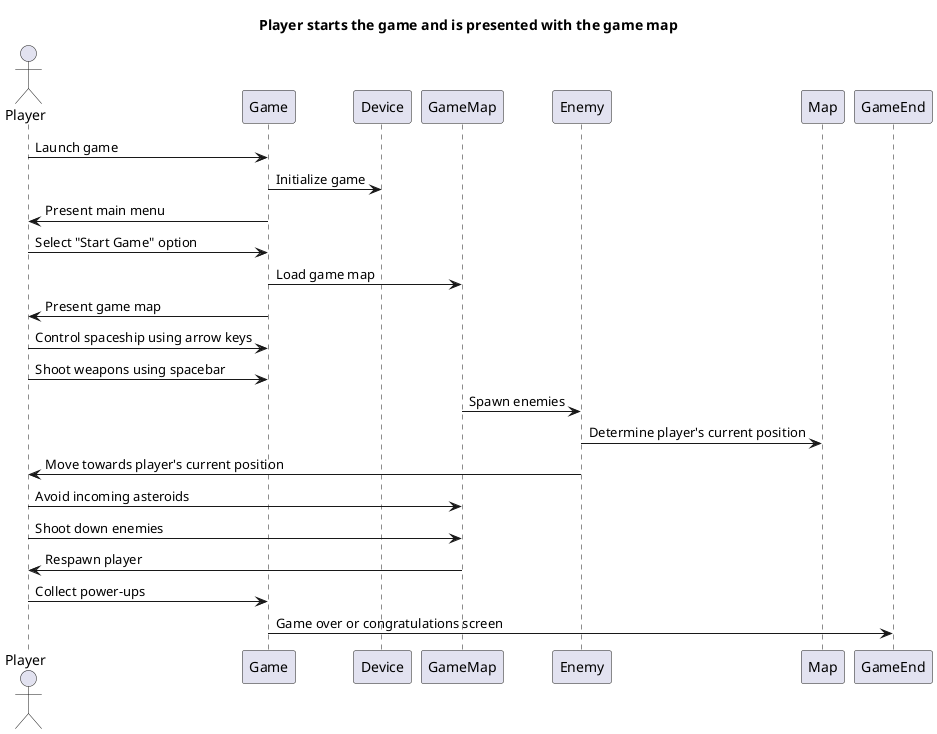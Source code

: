 @startuml
title Player starts the game and is presented with the game map

actor Player
participant Game
participant Device

Player -> Game : Launch game
Game -> Device : Initialize game
Game -> Player : Present main menu
Player -> Game : Select "Start Game" option
Game -> GameMap : Load game map
Game -> Player : Present game map
Player -> Game : Control spaceship using arrow keys
Player -> Game : Shoot weapons using spacebar
GameMap -> Enemy : Spawn enemies
Enemy -> Map : Determine player's current position
Enemy -> Player : Move towards player's current position
Player -> GameMap : Avoid incoming asteroids
Player -> GameMap : Shoot down enemies
GameMap -> Player : Respawn player
Player -> Game : Collect power-ups
Game -> GameEnd : Game over or congratulations screen
@enduml

